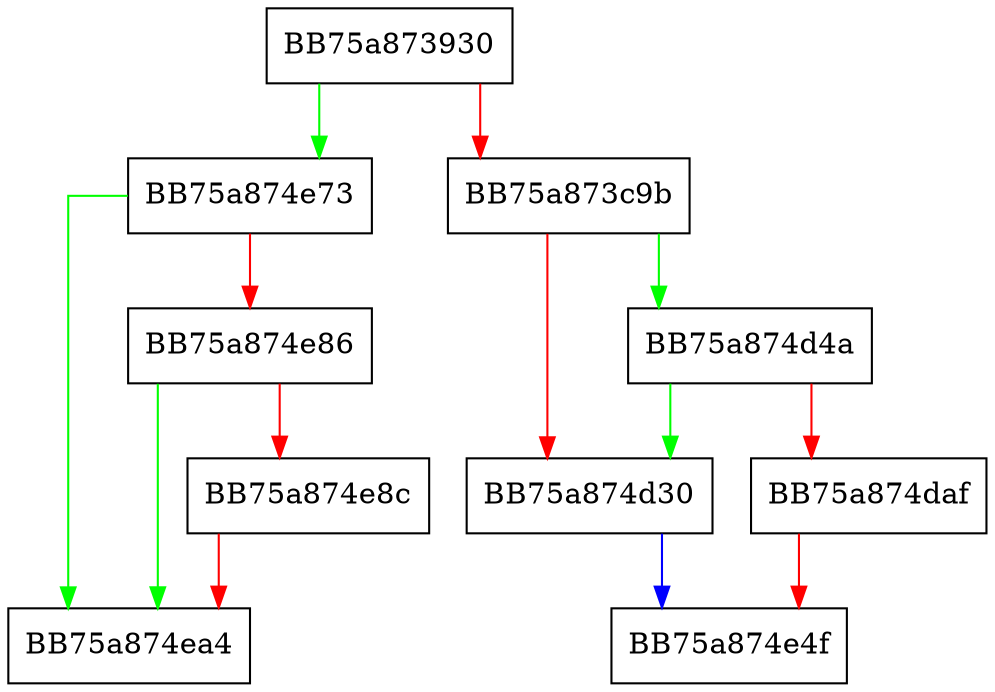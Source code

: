 digraph BmSignatureLoader_init_module {
  node [shape="box"];
  graph [splines=ortho];
  BB75a873930 -> BB75a874e73 [color="green"];
  BB75a873930 -> BB75a873c9b [color="red"];
  BB75a873c9b -> BB75a874d4a [color="green"];
  BB75a873c9b -> BB75a874d30 [color="red"];
  BB75a874d30 -> BB75a874e4f [color="blue"];
  BB75a874d4a -> BB75a874d30 [color="green"];
  BB75a874d4a -> BB75a874daf [color="red"];
  BB75a874daf -> BB75a874e4f [color="red"];
  BB75a874e73 -> BB75a874ea4 [color="green"];
  BB75a874e73 -> BB75a874e86 [color="red"];
  BB75a874e86 -> BB75a874ea4 [color="green"];
  BB75a874e86 -> BB75a874e8c [color="red"];
  BB75a874e8c -> BB75a874ea4 [color="red"];
}